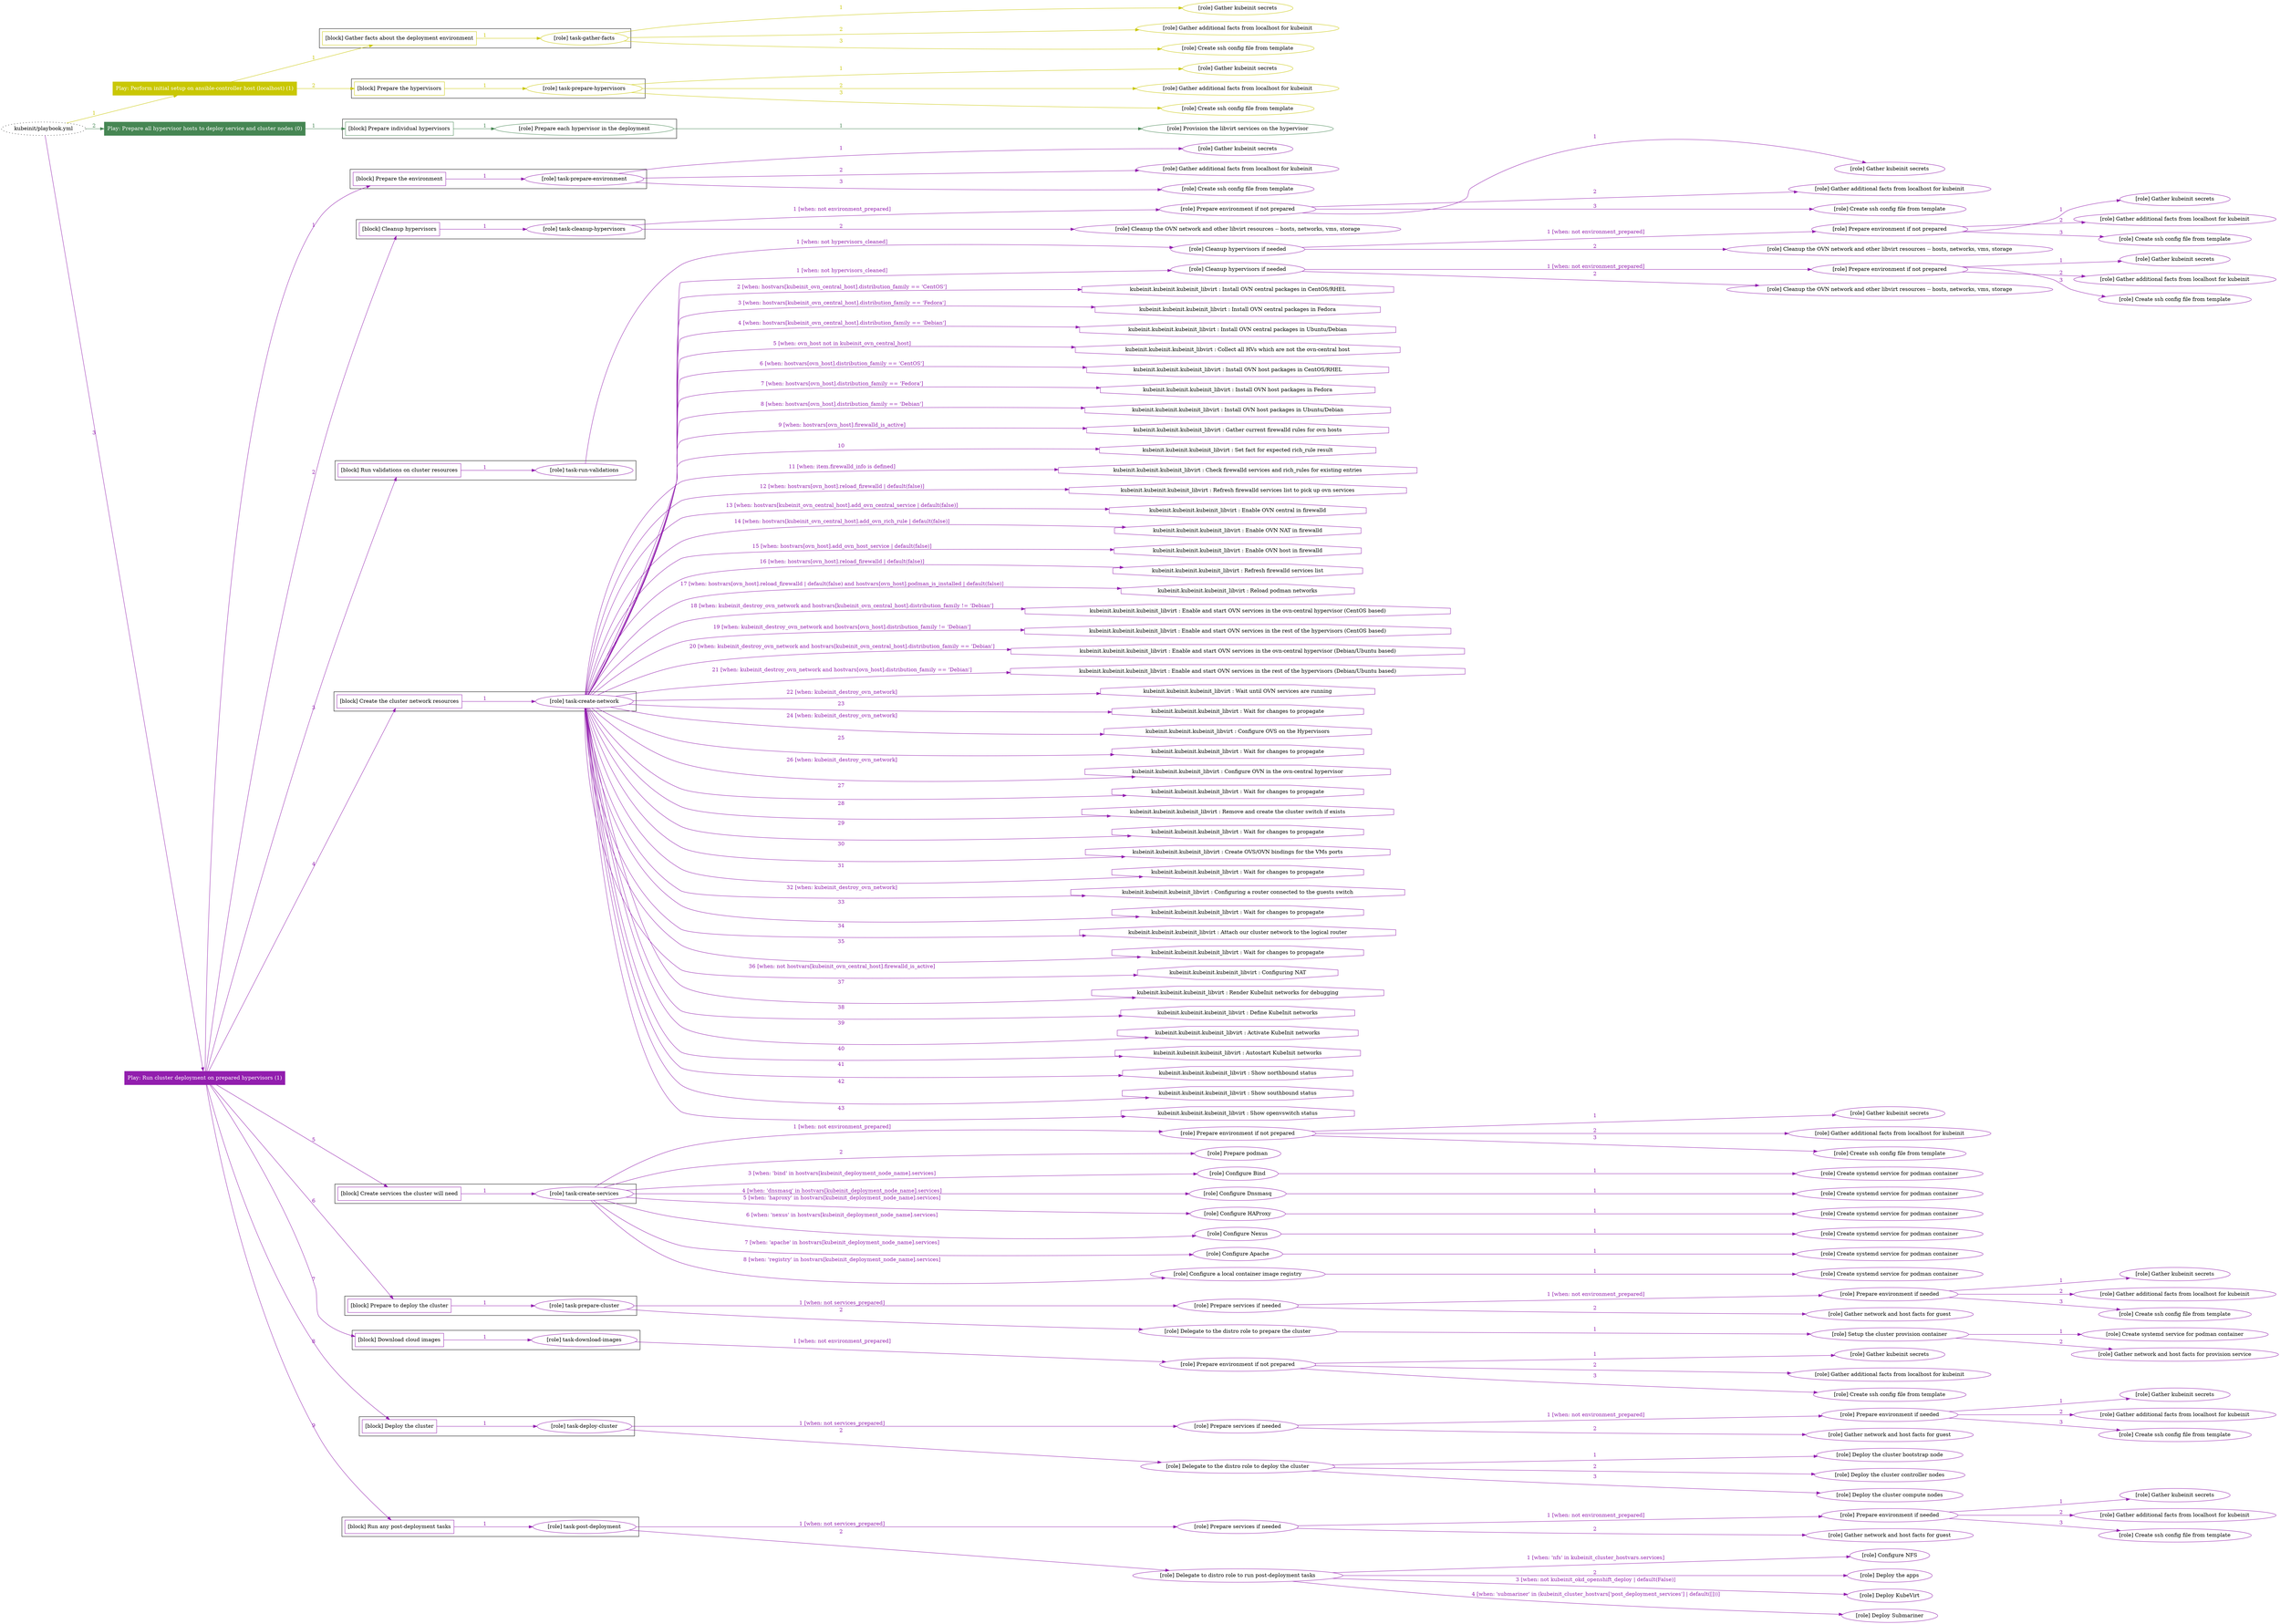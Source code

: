digraph {
	graph [concentrate=true ordering=in rankdir=LR ratio=fill]
	edge [esep=5 sep=10]
	"kubeinit/playbook.yml" [id=root_node style=dotted]
	play_fb18c83d [label="Play: Perform initial setup on ansible-controller host (localhost) (1)" color="#c9c703" fontcolor="#ffffff" id=play_fb18c83d shape=box style=filled tooltip=localhost]
	"kubeinit/playbook.yml" -> play_fb18c83d [label="1 " color="#c9c703" fontcolor="#c9c703" id=edge_f2c0e7c9 labeltooltip="1 " tooltip="1 "]
	subgraph "Gather kubeinit secrets" {
		role_4f075a31 [label="[role] Gather kubeinit secrets" color="#c9c703" id=role_4f075a31 tooltip="Gather kubeinit secrets"]
	}
	subgraph "Gather additional facts from localhost for kubeinit" {
		role_024c4659 [label="[role] Gather additional facts from localhost for kubeinit" color="#c9c703" id=role_024c4659 tooltip="Gather additional facts from localhost for kubeinit"]
	}
	subgraph "Create ssh config file from template" {
		role_1c160061 [label="[role] Create ssh config file from template" color="#c9c703" id=role_1c160061 tooltip="Create ssh config file from template"]
	}
	subgraph "task-gather-facts" {
		role_acdec888 [label="[role] task-gather-facts" color="#c9c703" id=role_acdec888 tooltip="task-gather-facts"]
		role_acdec888 -> role_4f075a31 [label="1 " color="#c9c703" fontcolor="#c9c703" id=edge_ea121bfa labeltooltip="1 " tooltip="1 "]
		role_acdec888 -> role_024c4659 [label="2 " color="#c9c703" fontcolor="#c9c703" id=edge_5da261a0 labeltooltip="2 " tooltip="2 "]
		role_acdec888 -> role_1c160061 [label="3 " color="#c9c703" fontcolor="#c9c703" id=edge_b35175e0 labeltooltip="3 " tooltip="3 "]
	}
	subgraph "Gather kubeinit secrets" {
		role_e1ede9ea [label="[role] Gather kubeinit secrets" color="#c9c703" id=role_e1ede9ea tooltip="Gather kubeinit secrets"]
	}
	subgraph "Gather additional facts from localhost for kubeinit" {
		role_00d5bf47 [label="[role] Gather additional facts from localhost for kubeinit" color="#c9c703" id=role_00d5bf47 tooltip="Gather additional facts from localhost for kubeinit"]
	}
	subgraph "Create ssh config file from template" {
		role_2ebd1eed [label="[role] Create ssh config file from template" color="#c9c703" id=role_2ebd1eed tooltip="Create ssh config file from template"]
	}
	subgraph "task-prepare-hypervisors" {
		role_a86d8906 [label="[role] task-prepare-hypervisors" color="#c9c703" id=role_a86d8906 tooltip="task-prepare-hypervisors"]
		role_a86d8906 -> role_e1ede9ea [label="1 " color="#c9c703" fontcolor="#c9c703" id=edge_21052a2d labeltooltip="1 " tooltip="1 "]
		role_a86d8906 -> role_00d5bf47 [label="2 " color="#c9c703" fontcolor="#c9c703" id=edge_501195ae labeltooltip="2 " tooltip="2 "]
		role_a86d8906 -> role_2ebd1eed [label="3 " color="#c9c703" fontcolor="#c9c703" id=edge_6a6d2d96 labeltooltip="3 " tooltip="3 "]
	}
	subgraph "Play: Perform initial setup on ansible-controller host (localhost) (1)" {
		play_fb18c83d -> block_2159e87c [label=1 color="#c9c703" fontcolor="#c9c703" id=edge_121bd926 labeltooltip=1 tooltip=1]
		subgraph cluster_block_2159e87c {
			block_2159e87c [label="[block] Gather facts about the deployment environment" color="#c9c703" id=block_2159e87c labeltooltip="Gather facts about the deployment environment" shape=box tooltip="Gather facts about the deployment environment"]
			block_2159e87c -> role_acdec888 [label="1 " color="#c9c703" fontcolor="#c9c703" id=edge_60d511e9 labeltooltip="1 " tooltip="1 "]
		}
		play_fb18c83d -> block_2752878a [label=2 color="#c9c703" fontcolor="#c9c703" id=edge_3fd79671 labeltooltip=2 tooltip=2]
		subgraph cluster_block_2752878a {
			block_2752878a [label="[block] Prepare the hypervisors" color="#c9c703" id=block_2752878a labeltooltip="Prepare the hypervisors" shape=box tooltip="Prepare the hypervisors"]
			block_2752878a -> role_a86d8906 [label="1 " color="#c9c703" fontcolor="#c9c703" id=edge_5f0b89d0 labeltooltip="1 " tooltip="1 "]
		}
	}
	play_a4fa3bad [label="Play: Prepare all hypervisor hosts to deploy service and cluster nodes (0)" color="#468653" fontcolor="#ffffff" id=play_a4fa3bad shape=box style=filled tooltip="Play: Prepare all hypervisor hosts to deploy service and cluster nodes (0)"]
	"kubeinit/playbook.yml" -> play_a4fa3bad [label="2 " color="#468653" fontcolor="#468653" id=edge_75cec9e0 labeltooltip="2 " tooltip="2 "]
	subgraph "Provision the libvirt services on the hypervisor" {
		role_c38cfd1e [label="[role] Provision the libvirt services on the hypervisor" color="#468653" id=role_c38cfd1e tooltip="Provision the libvirt services on the hypervisor"]
	}
	subgraph "Prepare each hypervisor in the deployment" {
		role_0d9577fd [label="[role] Prepare each hypervisor in the deployment" color="#468653" id=role_0d9577fd tooltip="Prepare each hypervisor in the deployment"]
		role_0d9577fd -> role_c38cfd1e [label="1 " color="#468653" fontcolor="#468653" id=edge_4cba1e66 labeltooltip="1 " tooltip="1 "]
	}
	subgraph "Play: Prepare all hypervisor hosts to deploy service and cluster nodes (0)" {
		play_a4fa3bad -> block_2169d99e [label=1 color="#468653" fontcolor="#468653" id=edge_0cbfaffd labeltooltip=1 tooltip=1]
		subgraph cluster_block_2169d99e {
			block_2169d99e [label="[block] Prepare individual hypervisors" color="#468653" id=block_2169d99e labeltooltip="Prepare individual hypervisors" shape=box tooltip="Prepare individual hypervisors"]
			block_2169d99e -> role_0d9577fd [label="1 " color="#468653" fontcolor="#468653" id=edge_be93165a labeltooltip="1 " tooltip="1 "]
		}
	}
	play_7254e71c [label="Play: Run cluster deployment on prepared hypervisors (1)" color="#921eae" fontcolor="#ffffff" id=play_7254e71c shape=box style=filled tooltip=localhost]
	"kubeinit/playbook.yml" -> play_7254e71c [label="3 " color="#921eae" fontcolor="#921eae" id=edge_0df07115 labeltooltip="3 " tooltip="3 "]
	subgraph "Gather kubeinit secrets" {
		role_b153653d [label="[role] Gather kubeinit secrets" color="#921eae" id=role_b153653d tooltip="Gather kubeinit secrets"]
	}
	subgraph "Gather additional facts from localhost for kubeinit" {
		role_ea3722e5 [label="[role] Gather additional facts from localhost for kubeinit" color="#921eae" id=role_ea3722e5 tooltip="Gather additional facts from localhost for kubeinit"]
	}
	subgraph "Create ssh config file from template" {
		role_c0cc9517 [label="[role] Create ssh config file from template" color="#921eae" id=role_c0cc9517 tooltip="Create ssh config file from template"]
	}
	subgraph "task-prepare-environment" {
		role_7e4d8c5a [label="[role] task-prepare-environment" color="#921eae" id=role_7e4d8c5a tooltip="task-prepare-environment"]
		role_7e4d8c5a -> role_b153653d [label="1 " color="#921eae" fontcolor="#921eae" id=edge_10f45d28 labeltooltip="1 " tooltip="1 "]
		role_7e4d8c5a -> role_ea3722e5 [label="2 " color="#921eae" fontcolor="#921eae" id=edge_75eb187e labeltooltip="2 " tooltip="2 "]
		role_7e4d8c5a -> role_c0cc9517 [label="3 " color="#921eae" fontcolor="#921eae" id=edge_973e3869 labeltooltip="3 " tooltip="3 "]
	}
	subgraph "Gather kubeinit secrets" {
		role_7b53fd78 [label="[role] Gather kubeinit secrets" color="#921eae" id=role_7b53fd78 tooltip="Gather kubeinit secrets"]
	}
	subgraph "Gather additional facts from localhost for kubeinit" {
		role_9211bfff [label="[role] Gather additional facts from localhost for kubeinit" color="#921eae" id=role_9211bfff tooltip="Gather additional facts from localhost for kubeinit"]
	}
	subgraph "Create ssh config file from template" {
		role_9f34fc06 [label="[role] Create ssh config file from template" color="#921eae" id=role_9f34fc06 tooltip="Create ssh config file from template"]
	}
	subgraph "Prepare environment if not prepared" {
		role_de0d51a6 [label="[role] Prepare environment if not prepared" color="#921eae" id=role_de0d51a6 tooltip="Prepare environment if not prepared"]
		role_de0d51a6 -> role_7b53fd78 [label="1 " color="#921eae" fontcolor="#921eae" id=edge_c6a01e6c labeltooltip="1 " tooltip="1 "]
		role_de0d51a6 -> role_9211bfff [label="2 " color="#921eae" fontcolor="#921eae" id=edge_6f85ddb7 labeltooltip="2 " tooltip="2 "]
		role_de0d51a6 -> role_9f34fc06 [label="3 " color="#921eae" fontcolor="#921eae" id=edge_ae83ed9b labeltooltip="3 " tooltip="3 "]
	}
	subgraph "Cleanup the OVN network and other libvirt resources -- hosts, networks, vms, storage" {
		role_64d083e9 [label="[role] Cleanup the OVN network and other libvirt resources -- hosts, networks, vms, storage" color="#921eae" id=role_64d083e9 tooltip="Cleanup the OVN network and other libvirt resources -- hosts, networks, vms, storage"]
	}
	subgraph "task-cleanup-hypervisors" {
		role_29f5c5c8 [label="[role] task-cleanup-hypervisors" color="#921eae" id=role_29f5c5c8 tooltip="task-cleanup-hypervisors"]
		role_29f5c5c8 -> role_de0d51a6 [label="1 [when: not environment_prepared]" color="#921eae" fontcolor="#921eae" id=edge_922789f3 labeltooltip="1 [when: not environment_prepared]" tooltip="1 [when: not environment_prepared]"]
		role_29f5c5c8 -> role_64d083e9 [label="2 " color="#921eae" fontcolor="#921eae" id=edge_c6bf08b1 labeltooltip="2 " tooltip="2 "]
	}
	subgraph "Gather kubeinit secrets" {
		role_c5ceb3a3 [label="[role] Gather kubeinit secrets" color="#921eae" id=role_c5ceb3a3 tooltip="Gather kubeinit secrets"]
	}
	subgraph "Gather additional facts from localhost for kubeinit" {
		role_81a87fc2 [label="[role] Gather additional facts from localhost for kubeinit" color="#921eae" id=role_81a87fc2 tooltip="Gather additional facts from localhost for kubeinit"]
	}
	subgraph "Create ssh config file from template" {
		role_cd6807a3 [label="[role] Create ssh config file from template" color="#921eae" id=role_cd6807a3 tooltip="Create ssh config file from template"]
	}
	subgraph "Prepare environment if not prepared" {
		role_c386796b [label="[role] Prepare environment if not prepared" color="#921eae" id=role_c386796b tooltip="Prepare environment if not prepared"]
		role_c386796b -> role_c5ceb3a3 [label="1 " color="#921eae" fontcolor="#921eae" id=edge_2db133f2 labeltooltip="1 " tooltip="1 "]
		role_c386796b -> role_81a87fc2 [label="2 " color="#921eae" fontcolor="#921eae" id=edge_15a8322f labeltooltip="2 " tooltip="2 "]
		role_c386796b -> role_cd6807a3 [label="3 " color="#921eae" fontcolor="#921eae" id=edge_8a05a29f labeltooltip="3 " tooltip="3 "]
	}
	subgraph "Cleanup the OVN network and other libvirt resources -- hosts, networks, vms, storage" {
		role_352ed443 [label="[role] Cleanup the OVN network and other libvirt resources -- hosts, networks, vms, storage" color="#921eae" id=role_352ed443 tooltip="Cleanup the OVN network and other libvirt resources -- hosts, networks, vms, storage"]
	}
	subgraph "Cleanup hypervisors if needed" {
		role_6a076d16 [label="[role] Cleanup hypervisors if needed" color="#921eae" id=role_6a076d16 tooltip="Cleanup hypervisors if needed"]
		role_6a076d16 -> role_c386796b [label="1 [when: not environment_prepared]" color="#921eae" fontcolor="#921eae" id=edge_3e11ffbd labeltooltip="1 [when: not environment_prepared]" tooltip="1 [when: not environment_prepared]"]
		role_6a076d16 -> role_352ed443 [label="2 " color="#921eae" fontcolor="#921eae" id=edge_6f28c50b labeltooltip="2 " tooltip="2 "]
	}
	subgraph "task-run-validations" {
		role_3a91fc66 [label="[role] task-run-validations" color="#921eae" id=role_3a91fc66 tooltip="task-run-validations"]
		role_3a91fc66 -> role_6a076d16 [label="1 [when: not hypervisors_cleaned]" color="#921eae" fontcolor="#921eae" id=edge_37169d26 labeltooltip="1 [when: not hypervisors_cleaned]" tooltip="1 [when: not hypervisors_cleaned]"]
	}
	subgraph "Gather kubeinit secrets" {
		role_bea8d7b2 [label="[role] Gather kubeinit secrets" color="#921eae" id=role_bea8d7b2 tooltip="Gather kubeinit secrets"]
	}
	subgraph "Gather additional facts from localhost for kubeinit" {
		role_9e65b92d [label="[role] Gather additional facts from localhost for kubeinit" color="#921eae" id=role_9e65b92d tooltip="Gather additional facts from localhost for kubeinit"]
	}
	subgraph "Create ssh config file from template" {
		role_123a2737 [label="[role] Create ssh config file from template" color="#921eae" id=role_123a2737 tooltip="Create ssh config file from template"]
	}
	subgraph "Prepare environment if not prepared" {
		role_eadb9928 [label="[role] Prepare environment if not prepared" color="#921eae" id=role_eadb9928 tooltip="Prepare environment if not prepared"]
		role_eadb9928 -> role_bea8d7b2 [label="1 " color="#921eae" fontcolor="#921eae" id=edge_8748e8aa labeltooltip="1 " tooltip="1 "]
		role_eadb9928 -> role_9e65b92d [label="2 " color="#921eae" fontcolor="#921eae" id=edge_8f16eb08 labeltooltip="2 " tooltip="2 "]
		role_eadb9928 -> role_123a2737 [label="3 " color="#921eae" fontcolor="#921eae" id=edge_98bcbcb6 labeltooltip="3 " tooltip="3 "]
	}
	subgraph "Cleanup the OVN network and other libvirt resources -- hosts, networks, vms, storage" {
		role_645d858d [label="[role] Cleanup the OVN network and other libvirt resources -- hosts, networks, vms, storage" color="#921eae" id=role_645d858d tooltip="Cleanup the OVN network and other libvirt resources -- hosts, networks, vms, storage"]
	}
	subgraph "Cleanup hypervisors if needed" {
		role_3ef0a831 [label="[role] Cleanup hypervisors if needed" color="#921eae" id=role_3ef0a831 tooltip="Cleanup hypervisors if needed"]
		role_3ef0a831 -> role_eadb9928 [label="1 [when: not environment_prepared]" color="#921eae" fontcolor="#921eae" id=edge_0f2583a9 labeltooltip="1 [when: not environment_prepared]" tooltip="1 [when: not environment_prepared]"]
		role_3ef0a831 -> role_645d858d [label="2 " color="#921eae" fontcolor="#921eae" id=edge_a8eada1e labeltooltip="2 " tooltip="2 "]
	}
	subgraph "task-create-network" {
		role_c92e20aa [label="[role] task-create-network" color="#921eae" id=role_c92e20aa tooltip="task-create-network"]
		role_c92e20aa -> role_3ef0a831 [label="1 [when: not hypervisors_cleaned]" color="#921eae" fontcolor="#921eae" id=edge_bdad1ce2 labeltooltip="1 [when: not hypervisors_cleaned]" tooltip="1 [when: not hypervisors_cleaned]"]
		task_092551b2 [label="kubeinit.kubeinit.kubeinit_libvirt : Install OVN central packages in CentOS/RHEL" color="#921eae" id=task_092551b2 shape=octagon tooltip="kubeinit.kubeinit.kubeinit_libvirt : Install OVN central packages in CentOS/RHEL"]
		role_c92e20aa -> task_092551b2 [label="2 [when: hostvars[kubeinit_ovn_central_host].distribution_family == 'CentOS']" color="#921eae" fontcolor="#921eae" id=edge_5717a5f2 labeltooltip="2 [when: hostvars[kubeinit_ovn_central_host].distribution_family == 'CentOS']" tooltip="2 [when: hostvars[kubeinit_ovn_central_host].distribution_family == 'CentOS']"]
		task_80df8ef3 [label="kubeinit.kubeinit.kubeinit_libvirt : Install OVN central packages in Fedora" color="#921eae" id=task_80df8ef3 shape=octagon tooltip="kubeinit.kubeinit.kubeinit_libvirt : Install OVN central packages in Fedora"]
		role_c92e20aa -> task_80df8ef3 [label="3 [when: hostvars[kubeinit_ovn_central_host].distribution_family == 'Fedora']" color="#921eae" fontcolor="#921eae" id=edge_ac08844b labeltooltip="3 [when: hostvars[kubeinit_ovn_central_host].distribution_family == 'Fedora']" tooltip="3 [when: hostvars[kubeinit_ovn_central_host].distribution_family == 'Fedora']"]
		task_ad030d09 [label="kubeinit.kubeinit.kubeinit_libvirt : Install OVN central packages in Ubuntu/Debian" color="#921eae" id=task_ad030d09 shape=octagon tooltip="kubeinit.kubeinit.kubeinit_libvirt : Install OVN central packages in Ubuntu/Debian"]
		role_c92e20aa -> task_ad030d09 [label="4 [when: hostvars[kubeinit_ovn_central_host].distribution_family == 'Debian']" color="#921eae" fontcolor="#921eae" id=edge_3d727ded labeltooltip="4 [when: hostvars[kubeinit_ovn_central_host].distribution_family == 'Debian']" tooltip="4 [when: hostvars[kubeinit_ovn_central_host].distribution_family == 'Debian']"]
		task_7c51b79c [label="kubeinit.kubeinit.kubeinit_libvirt : Collect all HVs which are not the ovn-central host" color="#921eae" id=task_7c51b79c shape=octagon tooltip="kubeinit.kubeinit.kubeinit_libvirt : Collect all HVs which are not the ovn-central host"]
		role_c92e20aa -> task_7c51b79c [label="5 [when: ovn_host not in kubeinit_ovn_central_host]" color="#921eae" fontcolor="#921eae" id=edge_11dfdf4c labeltooltip="5 [when: ovn_host not in kubeinit_ovn_central_host]" tooltip="5 [when: ovn_host not in kubeinit_ovn_central_host]"]
		task_b6b9f575 [label="kubeinit.kubeinit.kubeinit_libvirt : Install OVN host packages in CentOS/RHEL" color="#921eae" id=task_b6b9f575 shape=octagon tooltip="kubeinit.kubeinit.kubeinit_libvirt : Install OVN host packages in CentOS/RHEL"]
		role_c92e20aa -> task_b6b9f575 [label="6 [when: hostvars[ovn_host].distribution_family == 'CentOS']" color="#921eae" fontcolor="#921eae" id=edge_40eb1361 labeltooltip="6 [when: hostvars[ovn_host].distribution_family == 'CentOS']" tooltip="6 [when: hostvars[ovn_host].distribution_family == 'CentOS']"]
		task_caf54c04 [label="kubeinit.kubeinit.kubeinit_libvirt : Install OVN host packages in Fedora" color="#921eae" id=task_caf54c04 shape=octagon tooltip="kubeinit.kubeinit.kubeinit_libvirt : Install OVN host packages in Fedora"]
		role_c92e20aa -> task_caf54c04 [label="7 [when: hostvars[ovn_host].distribution_family == 'Fedora']" color="#921eae" fontcolor="#921eae" id=edge_fe35e0e1 labeltooltip="7 [when: hostvars[ovn_host].distribution_family == 'Fedora']" tooltip="7 [when: hostvars[ovn_host].distribution_family == 'Fedora']"]
		task_cffb5a69 [label="kubeinit.kubeinit.kubeinit_libvirt : Install OVN host packages in Ubuntu/Debian" color="#921eae" id=task_cffb5a69 shape=octagon tooltip="kubeinit.kubeinit.kubeinit_libvirt : Install OVN host packages in Ubuntu/Debian"]
		role_c92e20aa -> task_cffb5a69 [label="8 [when: hostvars[ovn_host].distribution_family == 'Debian']" color="#921eae" fontcolor="#921eae" id=edge_ac39393a labeltooltip="8 [when: hostvars[ovn_host].distribution_family == 'Debian']" tooltip="8 [when: hostvars[ovn_host].distribution_family == 'Debian']"]
		task_eca65c70 [label="kubeinit.kubeinit.kubeinit_libvirt : Gather current firewalld rules for ovn hosts" color="#921eae" id=task_eca65c70 shape=octagon tooltip="kubeinit.kubeinit.kubeinit_libvirt : Gather current firewalld rules for ovn hosts"]
		role_c92e20aa -> task_eca65c70 [label="9 [when: hostvars[ovn_host].firewalld_is_active]" color="#921eae" fontcolor="#921eae" id=edge_c7ce521f labeltooltip="9 [when: hostvars[ovn_host].firewalld_is_active]" tooltip="9 [when: hostvars[ovn_host].firewalld_is_active]"]
		task_8dab1fc8 [label="kubeinit.kubeinit.kubeinit_libvirt : Set fact for expected rich_rule result" color="#921eae" id=task_8dab1fc8 shape=octagon tooltip="kubeinit.kubeinit.kubeinit_libvirt : Set fact for expected rich_rule result"]
		role_c92e20aa -> task_8dab1fc8 [label="10 " color="#921eae" fontcolor="#921eae" id=edge_c09f3d8b labeltooltip="10 " tooltip="10 "]
		task_33882f2d [label="kubeinit.kubeinit.kubeinit_libvirt : Check firewalld services and rich_rules for existing entries" color="#921eae" id=task_33882f2d shape=octagon tooltip="kubeinit.kubeinit.kubeinit_libvirt : Check firewalld services and rich_rules for existing entries"]
		role_c92e20aa -> task_33882f2d [label="11 [when: item.firewalld_info is defined]" color="#921eae" fontcolor="#921eae" id=edge_7c13862e labeltooltip="11 [when: item.firewalld_info is defined]" tooltip="11 [when: item.firewalld_info is defined]"]
		task_835dc2af [label="kubeinit.kubeinit.kubeinit_libvirt : Refresh firewalld services list to pick up ovn services" color="#921eae" id=task_835dc2af shape=octagon tooltip="kubeinit.kubeinit.kubeinit_libvirt : Refresh firewalld services list to pick up ovn services"]
		role_c92e20aa -> task_835dc2af [label="12 [when: hostvars[ovn_host].reload_firewalld | default(false)]" color="#921eae" fontcolor="#921eae" id=edge_dff59e4b labeltooltip="12 [when: hostvars[ovn_host].reload_firewalld | default(false)]" tooltip="12 [when: hostvars[ovn_host].reload_firewalld | default(false)]"]
		task_28c139d4 [label="kubeinit.kubeinit.kubeinit_libvirt : Enable OVN central in firewalld" color="#921eae" id=task_28c139d4 shape=octagon tooltip="kubeinit.kubeinit.kubeinit_libvirt : Enable OVN central in firewalld"]
		role_c92e20aa -> task_28c139d4 [label="13 [when: hostvars[kubeinit_ovn_central_host].add_ovn_central_service | default(false)]" color="#921eae" fontcolor="#921eae" id=edge_7fff6429 labeltooltip="13 [when: hostvars[kubeinit_ovn_central_host].add_ovn_central_service | default(false)]" tooltip="13 [when: hostvars[kubeinit_ovn_central_host].add_ovn_central_service | default(false)]"]
		task_2516e7af [label="kubeinit.kubeinit.kubeinit_libvirt : Enable OVN NAT in firewalld" color="#921eae" id=task_2516e7af shape=octagon tooltip="kubeinit.kubeinit.kubeinit_libvirt : Enable OVN NAT in firewalld"]
		role_c92e20aa -> task_2516e7af [label="14 [when: hostvars[kubeinit_ovn_central_host].add_ovn_rich_rule | default(false)]" color="#921eae" fontcolor="#921eae" id=edge_6317a03c labeltooltip="14 [when: hostvars[kubeinit_ovn_central_host].add_ovn_rich_rule | default(false)]" tooltip="14 [when: hostvars[kubeinit_ovn_central_host].add_ovn_rich_rule | default(false)]"]
		task_d05bf34e [label="kubeinit.kubeinit.kubeinit_libvirt : Enable OVN host in firewalld" color="#921eae" id=task_d05bf34e shape=octagon tooltip="kubeinit.kubeinit.kubeinit_libvirt : Enable OVN host in firewalld"]
		role_c92e20aa -> task_d05bf34e [label="15 [when: hostvars[ovn_host].add_ovn_host_service | default(false)]" color="#921eae" fontcolor="#921eae" id=edge_9a05ce7d labeltooltip="15 [when: hostvars[ovn_host].add_ovn_host_service | default(false)]" tooltip="15 [when: hostvars[ovn_host].add_ovn_host_service | default(false)]"]
		task_dec17a8d [label="kubeinit.kubeinit.kubeinit_libvirt : Refresh firewalld services list" color="#921eae" id=task_dec17a8d shape=octagon tooltip="kubeinit.kubeinit.kubeinit_libvirt : Refresh firewalld services list"]
		role_c92e20aa -> task_dec17a8d [label="16 [when: hostvars[ovn_host].reload_firewalld | default(false)]" color="#921eae" fontcolor="#921eae" id=edge_9c8ca9bc labeltooltip="16 [when: hostvars[ovn_host].reload_firewalld | default(false)]" tooltip="16 [when: hostvars[ovn_host].reload_firewalld | default(false)]"]
		task_a7bd9bae [label="kubeinit.kubeinit.kubeinit_libvirt : Reload podman networks" color="#921eae" id=task_a7bd9bae shape=octagon tooltip="kubeinit.kubeinit.kubeinit_libvirt : Reload podman networks"]
		role_c92e20aa -> task_a7bd9bae [label="17 [when: hostvars[ovn_host].reload_firewalld | default(false) and hostvars[ovn_host].podman_is_installed | default(false)]" color="#921eae" fontcolor="#921eae" id=edge_f68f6c70 labeltooltip="17 [when: hostvars[ovn_host].reload_firewalld | default(false) and hostvars[ovn_host].podman_is_installed | default(false)]" tooltip="17 [when: hostvars[ovn_host].reload_firewalld | default(false) and hostvars[ovn_host].podman_is_installed | default(false)]"]
		task_e1f96427 [label="kubeinit.kubeinit.kubeinit_libvirt : Enable and start OVN services in the ovn-central hypervisor (CentOS based)" color="#921eae" id=task_e1f96427 shape=octagon tooltip="kubeinit.kubeinit.kubeinit_libvirt : Enable and start OVN services in the ovn-central hypervisor (CentOS based)"]
		role_c92e20aa -> task_e1f96427 [label="18 [when: kubeinit_destroy_ovn_network and hostvars[kubeinit_ovn_central_host].distribution_family != 'Debian']" color="#921eae" fontcolor="#921eae" id=edge_695a37b4 labeltooltip="18 [when: kubeinit_destroy_ovn_network and hostvars[kubeinit_ovn_central_host].distribution_family != 'Debian']" tooltip="18 [when: kubeinit_destroy_ovn_network and hostvars[kubeinit_ovn_central_host].distribution_family != 'Debian']"]
		task_70b17540 [label="kubeinit.kubeinit.kubeinit_libvirt : Enable and start OVN services in the rest of the hypervisors (CentOS based)" color="#921eae" id=task_70b17540 shape=octagon tooltip="kubeinit.kubeinit.kubeinit_libvirt : Enable and start OVN services in the rest of the hypervisors (CentOS based)"]
		role_c92e20aa -> task_70b17540 [label="19 [when: kubeinit_destroy_ovn_network and hostvars[ovn_host].distribution_family != 'Debian']" color="#921eae" fontcolor="#921eae" id=edge_ceaf3f1e labeltooltip="19 [when: kubeinit_destroy_ovn_network and hostvars[ovn_host].distribution_family != 'Debian']" tooltip="19 [when: kubeinit_destroy_ovn_network and hostvars[ovn_host].distribution_family != 'Debian']"]
		task_12a4dee7 [label="kubeinit.kubeinit.kubeinit_libvirt : Enable and start OVN services in the ovn-central hypervisor (Debian/Ubuntu based)" color="#921eae" id=task_12a4dee7 shape=octagon tooltip="kubeinit.kubeinit.kubeinit_libvirt : Enable and start OVN services in the ovn-central hypervisor (Debian/Ubuntu based)"]
		role_c92e20aa -> task_12a4dee7 [label="20 [when: kubeinit_destroy_ovn_network and hostvars[kubeinit_ovn_central_host].distribution_family == 'Debian']" color="#921eae" fontcolor="#921eae" id=edge_fd830e34 labeltooltip="20 [when: kubeinit_destroy_ovn_network and hostvars[kubeinit_ovn_central_host].distribution_family == 'Debian']" tooltip="20 [when: kubeinit_destroy_ovn_network and hostvars[kubeinit_ovn_central_host].distribution_family == 'Debian']"]
		task_0875b4c7 [label="kubeinit.kubeinit.kubeinit_libvirt : Enable and start OVN services in the rest of the hypervisors (Debian/Ubuntu based)" color="#921eae" id=task_0875b4c7 shape=octagon tooltip="kubeinit.kubeinit.kubeinit_libvirt : Enable and start OVN services in the rest of the hypervisors (Debian/Ubuntu based)"]
		role_c92e20aa -> task_0875b4c7 [label="21 [when: kubeinit_destroy_ovn_network and hostvars[ovn_host].distribution_family == 'Debian']" color="#921eae" fontcolor="#921eae" id=edge_5d017f9c labeltooltip="21 [when: kubeinit_destroy_ovn_network and hostvars[ovn_host].distribution_family == 'Debian']" tooltip="21 [when: kubeinit_destroy_ovn_network and hostvars[ovn_host].distribution_family == 'Debian']"]
		task_6f161f3d [label="kubeinit.kubeinit.kubeinit_libvirt : Wait until OVN services are running" color="#921eae" id=task_6f161f3d shape=octagon tooltip="kubeinit.kubeinit.kubeinit_libvirt : Wait until OVN services are running"]
		role_c92e20aa -> task_6f161f3d [label="22 [when: kubeinit_destroy_ovn_network]" color="#921eae" fontcolor="#921eae" id=edge_63039689 labeltooltip="22 [when: kubeinit_destroy_ovn_network]" tooltip="22 [when: kubeinit_destroy_ovn_network]"]
		task_8ad892fa [label="kubeinit.kubeinit.kubeinit_libvirt : Wait for changes to propagate" color="#921eae" id=task_8ad892fa shape=octagon tooltip="kubeinit.kubeinit.kubeinit_libvirt : Wait for changes to propagate"]
		role_c92e20aa -> task_8ad892fa [label="23 " color="#921eae" fontcolor="#921eae" id=edge_ed777755 labeltooltip="23 " tooltip="23 "]
		task_38008375 [label="kubeinit.kubeinit.kubeinit_libvirt : Configure OVS on the Hypervisors" color="#921eae" id=task_38008375 shape=octagon tooltip="kubeinit.kubeinit.kubeinit_libvirt : Configure OVS on the Hypervisors"]
		role_c92e20aa -> task_38008375 [label="24 [when: kubeinit_destroy_ovn_network]" color="#921eae" fontcolor="#921eae" id=edge_5ae8802c labeltooltip="24 [when: kubeinit_destroy_ovn_network]" tooltip="24 [when: kubeinit_destroy_ovn_network]"]
		task_9a70c571 [label="kubeinit.kubeinit.kubeinit_libvirt : Wait for changes to propagate" color="#921eae" id=task_9a70c571 shape=octagon tooltip="kubeinit.kubeinit.kubeinit_libvirt : Wait for changes to propagate"]
		role_c92e20aa -> task_9a70c571 [label="25 " color="#921eae" fontcolor="#921eae" id=edge_b056271a labeltooltip="25 " tooltip="25 "]
		task_565d4f3d [label="kubeinit.kubeinit.kubeinit_libvirt : Configure OVN in the ovn-central hypervisor" color="#921eae" id=task_565d4f3d shape=octagon tooltip="kubeinit.kubeinit.kubeinit_libvirt : Configure OVN in the ovn-central hypervisor"]
		role_c92e20aa -> task_565d4f3d [label="26 [when: kubeinit_destroy_ovn_network]" color="#921eae" fontcolor="#921eae" id=edge_c341239d labeltooltip="26 [when: kubeinit_destroy_ovn_network]" tooltip="26 [when: kubeinit_destroy_ovn_network]"]
		task_149cba73 [label="kubeinit.kubeinit.kubeinit_libvirt : Wait for changes to propagate" color="#921eae" id=task_149cba73 shape=octagon tooltip="kubeinit.kubeinit.kubeinit_libvirt : Wait for changes to propagate"]
		role_c92e20aa -> task_149cba73 [label="27 " color="#921eae" fontcolor="#921eae" id=edge_da0af2c2 labeltooltip="27 " tooltip="27 "]
		task_c8a43a89 [label="kubeinit.kubeinit.kubeinit_libvirt : Remove and create the cluster switch if exists" color="#921eae" id=task_c8a43a89 shape=octagon tooltip="kubeinit.kubeinit.kubeinit_libvirt : Remove and create the cluster switch if exists"]
		role_c92e20aa -> task_c8a43a89 [label="28 " color="#921eae" fontcolor="#921eae" id=edge_149cf925 labeltooltip="28 " tooltip="28 "]
		task_bdf84444 [label="kubeinit.kubeinit.kubeinit_libvirt : Wait for changes to propagate" color="#921eae" id=task_bdf84444 shape=octagon tooltip="kubeinit.kubeinit.kubeinit_libvirt : Wait for changes to propagate"]
		role_c92e20aa -> task_bdf84444 [label="29 " color="#921eae" fontcolor="#921eae" id=edge_ce98de49 labeltooltip="29 " tooltip="29 "]
		task_4deab261 [label="kubeinit.kubeinit.kubeinit_libvirt : Create OVS/OVN bindings for the VMs ports" color="#921eae" id=task_4deab261 shape=octagon tooltip="kubeinit.kubeinit.kubeinit_libvirt : Create OVS/OVN bindings for the VMs ports"]
		role_c92e20aa -> task_4deab261 [label="30 " color="#921eae" fontcolor="#921eae" id=edge_c2995463 labeltooltip="30 " tooltip="30 "]
		task_abcfa287 [label="kubeinit.kubeinit.kubeinit_libvirt : Wait for changes to propagate" color="#921eae" id=task_abcfa287 shape=octagon tooltip="kubeinit.kubeinit.kubeinit_libvirt : Wait for changes to propagate"]
		role_c92e20aa -> task_abcfa287 [label="31 " color="#921eae" fontcolor="#921eae" id=edge_206ffbac labeltooltip="31 " tooltip="31 "]
		task_49258a9d [label="kubeinit.kubeinit.kubeinit_libvirt : Configuring a router connected to the guests switch" color="#921eae" id=task_49258a9d shape=octagon tooltip="kubeinit.kubeinit.kubeinit_libvirt : Configuring a router connected to the guests switch"]
		role_c92e20aa -> task_49258a9d [label="32 [when: kubeinit_destroy_ovn_network]" color="#921eae" fontcolor="#921eae" id=edge_14717cc3 labeltooltip="32 [when: kubeinit_destroy_ovn_network]" tooltip="32 [when: kubeinit_destroy_ovn_network]"]
		task_57bb2ebc [label="kubeinit.kubeinit.kubeinit_libvirt : Wait for changes to propagate" color="#921eae" id=task_57bb2ebc shape=octagon tooltip="kubeinit.kubeinit.kubeinit_libvirt : Wait for changes to propagate"]
		role_c92e20aa -> task_57bb2ebc [label="33 " color="#921eae" fontcolor="#921eae" id=edge_4d8bd577 labeltooltip="33 " tooltip="33 "]
		task_d99b32d8 [label="kubeinit.kubeinit.kubeinit_libvirt : Attach our cluster network to the logical router" color="#921eae" id=task_d99b32d8 shape=octagon tooltip="kubeinit.kubeinit.kubeinit_libvirt : Attach our cluster network to the logical router"]
		role_c92e20aa -> task_d99b32d8 [label="34 " color="#921eae" fontcolor="#921eae" id=edge_46a663d0 labeltooltip="34 " tooltip="34 "]
		task_f7fd8ceb [label="kubeinit.kubeinit.kubeinit_libvirt : Wait for changes to propagate" color="#921eae" id=task_f7fd8ceb shape=octagon tooltip="kubeinit.kubeinit.kubeinit_libvirt : Wait for changes to propagate"]
		role_c92e20aa -> task_f7fd8ceb [label="35 " color="#921eae" fontcolor="#921eae" id=edge_4ee67b8b labeltooltip="35 " tooltip="35 "]
		task_d74e497c [label="kubeinit.kubeinit.kubeinit_libvirt : Configuring NAT" color="#921eae" id=task_d74e497c shape=octagon tooltip="kubeinit.kubeinit.kubeinit_libvirt : Configuring NAT"]
		role_c92e20aa -> task_d74e497c [label="36 [when: not hostvars[kubeinit_ovn_central_host].firewalld_is_active]" color="#921eae" fontcolor="#921eae" id=edge_e047a13a labeltooltip="36 [when: not hostvars[kubeinit_ovn_central_host].firewalld_is_active]" tooltip="36 [when: not hostvars[kubeinit_ovn_central_host].firewalld_is_active]"]
		task_6cd8ea79 [label="kubeinit.kubeinit.kubeinit_libvirt : Render KubeInit networks for debugging" color="#921eae" id=task_6cd8ea79 shape=octagon tooltip="kubeinit.kubeinit.kubeinit_libvirt : Render KubeInit networks for debugging"]
		role_c92e20aa -> task_6cd8ea79 [label="37 " color="#921eae" fontcolor="#921eae" id=edge_3148ba8a labeltooltip="37 " tooltip="37 "]
		task_8460cca2 [label="kubeinit.kubeinit.kubeinit_libvirt : Define KubeInit networks" color="#921eae" id=task_8460cca2 shape=octagon tooltip="kubeinit.kubeinit.kubeinit_libvirt : Define KubeInit networks"]
		role_c92e20aa -> task_8460cca2 [label="38 " color="#921eae" fontcolor="#921eae" id=edge_a4384e0a labeltooltip="38 " tooltip="38 "]
		task_b9590fe8 [label="kubeinit.kubeinit.kubeinit_libvirt : Activate KubeInit networks" color="#921eae" id=task_b9590fe8 shape=octagon tooltip="kubeinit.kubeinit.kubeinit_libvirt : Activate KubeInit networks"]
		role_c92e20aa -> task_b9590fe8 [label="39 " color="#921eae" fontcolor="#921eae" id=edge_aee6005f labeltooltip="39 " tooltip="39 "]
		task_3830f617 [label="kubeinit.kubeinit.kubeinit_libvirt : Autostart KubeInit networks" color="#921eae" id=task_3830f617 shape=octagon tooltip="kubeinit.kubeinit.kubeinit_libvirt : Autostart KubeInit networks"]
		role_c92e20aa -> task_3830f617 [label="40 " color="#921eae" fontcolor="#921eae" id=edge_7d455294 labeltooltip="40 " tooltip="40 "]
		task_92c67f00 [label="kubeinit.kubeinit.kubeinit_libvirt : Show northbound status" color="#921eae" id=task_92c67f00 shape=octagon tooltip="kubeinit.kubeinit.kubeinit_libvirt : Show northbound status"]
		role_c92e20aa -> task_92c67f00 [label="41 " color="#921eae" fontcolor="#921eae" id=edge_a64980a9 labeltooltip="41 " tooltip="41 "]
		task_0c2ff038 [label="kubeinit.kubeinit.kubeinit_libvirt : Show southbound status" color="#921eae" id=task_0c2ff038 shape=octagon tooltip="kubeinit.kubeinit.kubeinit_libvirt : Show southbound status"]
		role_c92e20aa -> task_0c2ff038 [label="42 " color="#921eae" fontcolor="#921eae" id=edge_ea878f3c labeltooltip="42 " tooltip="42 "]
		task_720e6271 [label="kubeinit.kubeinit.kubeinit_libvirt : Show openvswitch status" color="#921eae" id=task_720e6271 shape=octagon tooltip="kubeinit.kubeinit.kubeinit_libvirt : Show openvswitch status"]
		role_c92e20aa -> task_720e6271 [label="43 " color="#921eae" fontcolor="#921eae" id=edge_841be6d2 labeltooltip="43 " tooltip="43 "]
	}
	subgraph "Gather kubeinit secrets" {
		role_29c237ca [label="[role] Gather kubeinit secrets" color="#921eae" id=role_29c237ca tooltip="Gather kubeinit secrets"]
	}
	subgraph "Gather additional facts from localhost for kubeinit" {
		role_c99a8ead [label="[role] Gather additional facts from localhost for kubeinit" color="#921eae" id=role_c99a8ead tooltip="Gather additional facts from localhost for kubeinit"]
	}
	subgraph "Create ssh config file from template" {
		role_475a339a [label="[role] Create ssh config file from template" color="#921eae" id=role_475a339a tooltip="Create ssh config file from template"]
	}
	subgraph "Prepare environment if not prepared" {
		role_a7de542b [label="[role] Prepare environment if not prepared" color="#921eae" id=role_a7de542b tooltip="Prepare environment if not prepared"]
		role_a7de542b -> role_29c237ca [label="1 " color="#921eae" fontcolor="#921eae" id=edge_6d69b104 labeltooltip="1 " tooltip="1 "]
		role_a7de542b -> role_c99a8ead [label="2 " color="#921eae" fontcolor="#921eae" id=edge_7455010b labeltooltip="2 " tooltip="2 "]
		role_a7de542b -> role_475a339a [label="3 " color="#921eae" fontcolor="#921eae" id=edge_3c2d3a62 labeltooltip="3 " tooltip="3 "]
	}
	subgraph "Prepare podman" {
		role_9801c924 [label="[role] Prepare podman" color="#921eae" id=role_9801c924 tooltip="Prepare podman"]
	}
	subgraph "Create systemd service for podman container" {
		role_1924ef6f [label="[role] Create systemd service for podman container" color="#921eae" id=role_1924ef6f tooltip="Create systemd service for podman container"]
	}
	subgraph "Configure Bind" {
		role_94d18a5d [label="[role] Configure Bind" color="#921eae" id=role_94d18a5d tooltip="Configure Bind"]
		role_94d18a5d -> role_1924ef6f [label="1 " color="#921eae" fontcolor="#921eae" id=edge_6d7c8353 labeltooltip="1 " tooltip="1 "]
	}
	subgraph "Create systemd service for podman container" {
		role_a9cf0464 [label="[role] Create systemd service for podman container" color="#921eae" id=role_a9cf0464 tooltip="Create systemd service for podman container"]
	}
	subgraph "Configure Dnsmasq" {
		role_9a18f298 [label="[role] Configure Dnsmasq" color="#921eae" id=role_9a18f298 tooltip="Configure Dnsmasq"]
		role_9a18f298 -> role_a9cf0464 [label="1 " color="#921eae" fontcolor="#921eae" id=edge_3a5a6dd1 labeltooltip="1 " tooltip="1 "]
	}
	subgraph "Create systemd service for podman container" {
		role_8dcc3e70 [label="[role] Create systemd service for podman container" color="#921eae" id=role_8dcc3e70 tooltip="Create systemd service for podman container"]
	}
	subgraph "Configure HAProxy" {
		role_dc06486a [label="[role] Configure HAProxy" color="#921eae" id=role_dc06486a tooltip="Configure HAProxy"]
		role_dc06486a -> role_8dcc3e70 [label="1 " color="#921eae" fontcolor="#921eae" id=edge_e8a18723 labeltooltip="1 " tooltip="1 "]
	}
	subgraph "Create systemd service for podman container" {
		role_b5d5fd11 [label="[role] Create systemd service for podman container" color="#921eae" id=role_b5d5fd11 tooltip="Create systemd service for podman container"]
	}
	subgraph "Configure Nexus" {
		role_76fdece8 [label="[role] Configure Nexus" color="#921eae" id=role_76fdece8 tooltip="Configure Nexus"]
		role_76fdece8 -> role_b5d5fd11 [label="1 " color="#921eae" fontcolor="#921eae" id=edge_13a02463 labeltooltip="1 " tooltip="1 "]
	}
	subgraph "Create systemd service for podman container" {
		role_6f96000f [label="[role] Create systemd service for podman container" color="#921eae" id=role_6f96000f tooltip="Create systemd service for podman container"]
	}
	subgraph "Configure Apache" {
		role_f2c12e03 [label="[role] Configure Apache" color="#921eae" id=role_f2c12e03 tooltip="Configure Apache"]
		role_f2c12e03 -> role_6f96000f [label="1 " color="#921eae" fontcolor="#921eae" id=edge_9ee7ba8e labeltooltip="1 " tooltip="1 "]
	}
	subgraph "Create systemd service for podman container" {
		role_73bd9307 [label="[role] Create systemd service for podman container" color="#921eae" id=role_73bd9307 tooltip="Create systemd service for podman container"]
	}
	subgraph "Configure a local container image registry" {
		role_6fd66fba [label="[role] Configure a local container image registry" color="#921eae" id=role_6fd66fba tooltip="Configure a local container image registry"]
		role_6fd66fba -> role_73bd9307 [label="1 " color="#921eae" fontcolor="#921eae" id=edge_e6b6812c labeltooltip="1 " tooltip="1 "]
	}
	subgraph "task-create-services" {
		role_1406f719 [label="[role] task-create-services" color="#921eae" id=role_1406f719 tooltip="task-create-services"]
		role_1406f719 -> role_a7de542b [label="1 [when: not environment_prepared]" color="#921eae" fontcolor="#921eae" id=edge_bb672824 labeltooltip="1 [when: not environment_prepared]" tooltip="1 [when: not environment_prepared]"]
		role_1406f719 -> role_9801c924 [label="2 " color="#921eae" fontcolor="#921eae" id=edge_e3489f0d labeltooltip="2 " tooltip="2 "]
		role_1406f719 -> role_94d18a5d [label="3 [when: 'bind' in hostvars[kubeinit_deployment_node_name].services]" color="#921eae" fontcolor="#921eae" id=edge_bdc88e26 labeltooltip="3 [when: 'bind' in hostvars[kubeinit_deployment_node_name].services]" tooltip="3 [when: 'bind' in hostvars[kubeinit_deployment_node_name].services]"]
		role_1406f719 -> role_9a18f298 [label="4 [when: 'dnsmasq' in hostvars[kubeinit_deployment_node_name].services]" color="#921eae" fontcolor="#921eae" id=edge_362398cd labeltooltip="4 [when: 'dnsmasq' in hostvars[kubeinit_deployment_node_name].services]" tooltip="4 [when: 'dnsmasq' in hostvars[kubeinit_deployment_node_name].services]"]
		role_1406f719 -> role_dc06486a [label="5 [when: 'haproxy' in hostvars[kubeinit_deployment_node_name].services]" color="#921eae" fontcolor="#921eae" id=edge_82e3d06f labeltooltip="5 [when: 'haproxy' in hostvars[kubeinit_deployment_node_name].services]" tooltip="5 [when: 'haproxy' in hostvars[kubeinit_deployment_node_name].services]"]
		role_1406f719 -> role_76fdece8 [label="6 [when: 'nexus' in hostvars[kubeinit_deployment_node_name].services]" color="#921eae" fontcolor="#921eae" id=edge_7fb1b6b1 labeltooltip="6 [when: 'nexus' in hostvars[kubeinit_deployment_node_name].services]" tooltip="6 [when: 'nexus' in hostvars[kubeinit_deployment_node_name].services]"]
		role_1406f719 -> role_f2c12e03 [label="7 [when: 'apache' in hostvars[kubeinit_deployment_node_name].services]" color="#921eae" fontcolor="#921eae" id=edge_79e32cab labeltooltip="7 [when: 'apache' in hostvars[kubeinit_deployment_node_name].services]" tooltip="7 [when: 'apache' in hostvars[kubeinit_deployment_node_name].services]"]
		role_1406f719 -> role_6fd66fba [label="8 [when: 'registry' in hostvars[kubeinit_deployment_node_name].services]" color="#921eae" fontcolor="#921eae" id=edge_c06e864b labeltooltip="8 [when: 'registry' in hostvars[kubeinit_deployment_node_name].services]" tooltip="8 [when: 'registry' in hostvars[kubeinit_deployment_node_name].services]"]
	}
	subgraph "Gather kubeinit secrets" {
		role_5abb953c [label="[role] Gather kubeinit secrets" color="#921eae" id=role_5abb953c tooltip="Gather kubeinit secrets"]
	}
	subgraph "Gather additional facts from localhost for kubeinit" {
		role_856b0690 [label="[role] Gather additional facts from localhost for kubeinit" color="#921eae" id=role_856b0690 tooltip="Gather additional facts from localhost for kubeinit"]
	}
	subgraph "Create ssh config file from template" {
		role_dbc0b7ea [label="[role] Create ssh config file from template" color="#921eae" id=role_dbc0b7ea tooltip="Create ssh config file from template"]
	}
	subgraph "Prepare environment if needed" {
		role_f2a8e289 [label="[role] Prepare environment if needed" color="#921eae" id=role_f2a8e289 tooltip="Prepare environment if needed"]
		role_f2a8e289 -> role_5abb953c [label="1 " color="#921eae" fontcolor="#921eae" id=edge_40f9a97c labeltooltip="1 " tooltip="1 "]
		role_f2a8e289 -> role_856b0690 [label="2 " color="#921eae" fontcolor="#921eae" id=edge_b2aab305 labeltooltip="2 " tooltip="2 "]
		role_f2a8e289 -> role_dbc0b7ea [label="3 " color="#921eae" fontcolor="#921eae" id=edge_f04ed15c labeltooltip="3 " tooltip="3 "]
	}
	subgraph "Gather network and host facts for guest" {
		role_d9d5c180 [label="[role] Gather network and host facts for guest" color="#921eae" id=role_d9d5c180 tooltip="Gather network and host facts for guest"]
	}
	subgraph "Prepare services if needed" {
		role_de1b10a7 [label="[role] Prepare services if needed" color="#921eae" id=role_de1b10a7 tooltip="Prepare services if needed"]
		role_de1b10a7 -> role_f2a8e289 [label="1 [when: not environment_prepared]" color="#921eae" fontcolor="#921eae" id=edge_e331d450 labeltooltip="1 [when: not environment_prepared]" tooltip="1 [when: not environment_prepared]"]
		role_de1b10a7 -> role_d9d5c180 [label="2 " color="#921eae" fontcolor="#921eae" id=edge_3d7cf9eb labeltooltip="2 " tooltip="2 "]
	}
	subgraph "Create systemd service for podman container" {
		role_18f62f38 [label="[role] Create systemd service for podman container" color="#921eae" id=role_18f62f38 tooltip="Create systemd service for podman container"]
	}
	subgraph "Gather network and host facts for provision service" {
		role_4533f48e [label="[role] Gather network and host facts for provision service" color="#921eae" id=role_4533f48e tooltip="Gather network and host facts for provision service"]
	}
	subgraph "Setup the cluster provision container" {
		role_005b3a6a [label="[role] Setup the cluster provision container" color="#921eae" id=role_005b3a6a tooltip="Setup the cluster provision container"]
		role_005b3a6a -> role_18f62f38 [label="1 " color="#921eae" fontcolor="#921eae" id=edge_b0e78d5a labeltooltip="1 " tooltip="1 "]
		role_005b3a6a -> role_4533f48e [label="2 " color="#921eae" fontcolor="#921eae" id=edge_7e44e8df labeltooltip="2 " tooltip="2 "]
	}
	subgraph "Delegate to the distro role to prepare the cluster" {
		role_82bf74e9 [label="[role] Delegate to the distro role to prepare the cluster" color="#921eae" id=role_82bf74e9 tooltip="Delegate to the distro role to prepare the cluster"]
		role_82bf74e9 -> role_005b3a6a [label="1 " color="#921eae" fontcolor="#921eae" id=edge_9b3cef23 labeltooltip="1 " tooltip="1 "]
	}
	subgraph "task-prepare-cluster" {
		role_ebea451b [label="[role] task-prepare-cluster" color="#921eae" id=role_ebea451b tooltip="task-prepare-cluster"]
		role_ebea451b -> role_de1b10a7 [label="1 [when: not services_prepared]" color="#921eae" fontcolor="#921eae" id=edge_5509d52a labeltooltip="1 [when: not services_prepared]" tooltip="1 [when: not services_prepared]"]
		role_ebea451b -> role_82bf74e9 [label="2 " color="#921eae" fontcolor="#921eae" id=edge_f05045be labeltooltip="2 " tooltip="2 "]
	}
	subgraph "Gather kubeinit secrets" {
		role_bf8c8480 [label="[role] Gather kubeinit secrets" color="#921eae" id=role_bf8c8480 tooltip="Gather kubeinit secrets"]
	}
	subgraph "Gather additional facts from localhost for kubeinit" {
		role_3825cc26 [label="[role] Gather additional facts from localhost for kubeinit" color="#921eae" id=role_3825cc26 tooltip="Gather additional facts from localhost for kubeinit"]
	}
	subgraph "Create ssh config file from template" {
		role_9b4f229e [label="[role] Create ssh config file from template" color="#921eae" id=role_9b4f229e tooltip="Create ssh config file from template"]
	}
	subgraph "Prepare environment if not prepared" {
		role_3a73303f [label="[role] Prepare environment if not prepared" color="#921eae" id=role_3a73303f tooltip="Prepare environment if not prepared"]
		role_3a73303f -> role_bf8c8480 [label="1 " color="#921eae" fontcolor="#921eae" id=edge_602a7fc0 labeltooltip="1 " tooltip="1 "]
		role_3a73303f -> role_3825cc26 [label="2 " color="#921eae" fontcolor="#921eae" id=edge_b48de5ec labeltooltip="2 " tooltip="2 "]
		role_3a73303f -> role_9b4f229e [label="3 " color="#921eae" fontcolor="#921eae" id=edge_50b55073 labeltooltip="3 " tooltip="3 "]
	}
	subgraph "task-download-images" {
		role_ca14e454 [label="[role] task-download-images" color="#921eae" id=role_ca14e454 tooltip="task-download-images"]
		role_ca14e454 -> role_3a73303f [label="1 [when: not environment_prepared]" color="#921eae" fontcolor="#921eae" id=edge_8cc99b37 labeltooltip="1 [when: not environment_prepared]" tooltip="1 [when: not environment_prepared]"]
	}
	subgraph "Gather kubeinit secrets" {
		role_f557bed2 [label="[role] Gather kubeinit secrets" color="#921eae" id=role_f557bed2 tooltip="Gather kubeinit secrets"]
	}
	subgraph "Gather additional facts from localhost for kubeinit" {
		role_a0c6f9be [label="[role] Gather additional facts from localhost for kubeinit" color="#921eae" id=role_a0c6f9be tooltip="Gather additional facts from localhost for kubeinit"]
	}
	subgraph "Create ssh config file from template" {
		role_c35a6ef5 [label="[role] Create ssh config file from template" color="#921eae" id=role_c35a6ef5 tooltip="Create ssh config file from template"]
	}
	subgraph "Prepare environment if needed" {
		role_b1d4e265 [label="[role] Prepare environment if needed" color="#921eae" id=role_b1d4e265 tooltip="Prepare environment if needed"]
		role_b1d4e265 -> role_f557bed2 [label="1 " color="#921eae" fontcolor="#921eae" id=edge_407abbb7 labeltooltip="1 " tooltip="1 "]
		role_b1d4e265 -> role_a0c6f9be [label="2 " color="#921eae" fontcolor="#921eae" id=edge_7a33f19e labeltooltip="2 " tooltip="2 "]
		role_b1d4e265 -> role_c35a6ef5 [label="3 " color="#921eae" fontcolor="#921eae" id=edge_8de67324 labeltooltip="3 " tooltip="3 "]
	}
	subgraph "Gather network and host facts for guest" {
		role_ab57790b [label="[role] Gather network and host facts for guest" color="#921eae" id=role_ab57790b tooltip="Gather network and host facts for guest"]
	}
	subgraph "Prepare services if needed" {
		role_e95f3093 [label="[role] Prepare services if needed" color="#921eae" id=role_e95f3093 tooltip="Prepare services if needed"]
		role_e95f3093 -> role_b1d4e265 [label="1 [when: not environment_prepared]" color="#921eae" fontcolor="#921eae" id=edge_6d56d230 labeltooltip="1 [when: not environment_prepared]" tooltip="1 [when: not environment_prepared]"]
		role_e95f3093 -> role_ab57790b [label="2 " color="#921eae" fontcolor="#921eae" id=edge_e6c57573 labeltooltip="2 " tooltip="2 "]
	}
	subgraph "Deploy the cluster bootstrap node" {
		role_a300eebf [label="[role] Deploy the cluster bootstrap node" color="#921eae" id=role_a300eebf tooltip="Deploy the cluster bootstrap node"]
	}
	subgraph "Deploy the cluster controller nodes" {
		role_227a2c95 [label="[role] Deploy the cluster controller nodes" color="#921eae" id=role_227a2c95 tooltip="Deploy the cluster controller nodes"]
	}
	subgraph "Deploy the cluster compute nodes" {
		role_2779cbe4 [label="[role] Deploy the cluster compute nodes" color="#921eae" id=role_2779cbe4 tooltip="Deploy the cluster compute nodes"]
	}
	subgraph "Delegate to the distro role to deploy the cluster" {
		role_b582f56d [label="[role] Delegate to the distro role to deploy the cluster" color="#921eae" id=role_b582f56d tooltip="Delegate to the distro role to deploy the cluster"]
		role_b582f56d -> role_a300eebf [label="1 " color="#921eae" fontcolor="#921eae" id=edge_1ef931ff labeltooltip="1 " tooltip="1 "]
		role_b582f56d -> role_227a2c95 [label="2 " color="#921eae" fontcolor="#921eae" id=edge_609e21cd labeltooltip="2 " tooltip="2 "]
		role_b582f56d -> role_2779cbe4 [label="3 " color="#921eae" fontcolor="#921eae" id=edge_9c952c96 labeltooltip="3 " tooltip="3 "]
	}
	subgraph "task-deploy-cluster" {
		role_87ecabd5 [label="[role] task-deploy-cluster" color="#921eae" id=role_87ecabd5 tooltip="task-deploy-cluster"]
		role_87ecabd5 -> role_e95f3093 [label="1 [when: not services_prepared]" color="#921eae" fontcolor="#921eae" id=edge_b59629b5 labeltooltip="1 [when: not services_prepared]" tooltip="1 [when: not services_prepared]"]
		role_87ecabd5 -> role_b582f56d [label="2 " color="#921eae" fontcolor="#921eae" id=edge_53d5335e labeltooltip="2 " tooltip="2 "]
	}
	subgraph "Gather kubeinit secrets" {
		role_b3ee3527 [label="[role] Gather kubeinit secrets" color="#921eae" id=role_b3ee3527 tooltip="Gather kubeinit secrets"]
	}
	subgraph "Gather additional facts from localhost for kubeinit" {
		role_dbbb8cc0 [label="[role] Gather additional facts from localhost for kubeinit" color="#921eae" id=role_dbbb8cc0 tooltip="Gather additional facts from localhost for kubeinit"]
	}
	subgraph "Create ssh config file from template" {
		role_6ff153b9 [label="[role] Create ssh config file from template" color="#921eae" id=role_6ff153b9 tooltip="Create ssh config file from template"]
	}
	subgraph "Prepare environment if needed" {
		role_eebab066 [label="[role] Prepare environment if needed" color="#921eae" id=role_eebab066 tooltip="Prepare environment if needed"]
		role_eebab066 -> role_b3ee3527 [label="1 " color="#921eae" fontcolor="#921eae" id=edge_805994ca labeltooltip="1 " tooltip="1 "]
		role_eebab066 -> role_dbbb8cc0 [label="2 " color="#921eae" fontcolor="#921eae" id=edge_300883bf labeltooltip="2 " tooltip="2 "]
		role_eebab066 -> role_6ff153b9 [label="3 " color="#921eae" fontcolor="#921eae" id=edge_fe484d09 labeltooltip="3 " tooltip="3 "]
	}
	subgraph "Gather network and host facts for guest" {
		role_6a277c35 [label="[role] Gather network and host facts for guest" color="#921eae" id=role_6a277c35 tooltip="Gather network and host facts for guest"]
	}
	subgraph "Prepare services if needed" {
		role_e05985ae [label="[role] Prepare services if needed" color="#921eae" id=role_e05985ae tooltip="Prepare services if needed"]
		role_e05985ae -> role_eebab066 [label="1 [when: not environment_prepared]" color="#921eae" fontcolor="#921eae" id=edge_e9f325cd labeltooltip="1 [when: not environment_prepared]" tooltip="1 [when: not environment_prepared]"]
		role_e05985ae -> role_6a277c35 [label="2 " color="#921eae" fontcolor="#921eae" id=edge_8d607c09 labeltooltip="2 " tooltip="2 "]
	}
	subgraph "Configure NFS" {
		role_b7fba349 [label="[role] Configure NFS" color="#921eae" id=role_b7fba349 tooltip="Configure NFS"]
	}
	subgraph "Deploy the apps" {
		role_064392e0 [label="[role] Deploy the apps" color="#921eae" id=role_064392e0 tooltip="Deploy the apps"]
	}
	subgraph "Deploy KubeVirt" {
		role_15b509cd [label="[role] Deploy KubeVirt" color="#921eae" id=role_15b509cd tooltip="Deploy KubeVirt"]
	}
	subgraph "Deploy Submariner" {
		role_f9de418e [label="[role] Deploy Submariner" color="#921eae" id=role_f9de418e tooltip="Deploy Submariner"]
	}
	subgraph "Delegate to distro role to run post-deployment tasks" {
		role_1c59c1ea [label="[role] Delegate to distro role to run post-deployment tasks" color="#921eae" id=role_1c59c1ea tooltip="Delegate to distro role to run post-deployment tasks"]
		role_1c59c1ea -> role_b7fba349 [label="1 [when: 'nfs' in kubeinit_cluster_hostvars.services]" color="#921eae" fontcolor="#921eae" id=edge_97dbcc38 labeltooltip="1 [when: 'nfs' in kubeinit_cluster_hostvars.services]" tooltip="1 [when: 'nfs' in kubeinit_cluster_hostvars.services]"]
		role_1c59c1ea -> role_064392e0 [label="2 " color="#921eae" fontcolor="#921eae" id=edge_df9b5254 labeltooltip="2 " tooltip="2 "]
		role_1c59c1ea -> role_15b509cd [label="3 [when: not kubeinit_okd_openshift_deploy | default(False)]" color="#921eae" fontcolor="#921eae" id=edge_8eaf814b labeltooltip="3 [when: not kubeinit_okd_openshift_deploy | default(False)]" tooltip="3 [when: not kubeinit_okd_openshift_deploy | default(False)]"]
		role_1c59c1ea -> role_f9de418e [label="4 [when: 'submariner' in (kubeinit_cluster_hostvars['post_deployment_services'] | default([]))]" color="#921eae" fontcolor="#921eae" id=edge_baec755c labeltooltip="4 [when: 'submariner' in (kubeinit_cluster_hostvars['post_deployment_services'] | default([]))]" tooltip="4 [when: 'submariner' in (kubeinit_cluster_hostvars['post_deployment_services'] | default([]))]"]
	}
	subgraph "task-post-deployment" {
		role_5182d0ba [label="[role] task-post-deployment" color="#921eae" id=role_5182d0ba tooltip="task-post-deployment"]
		role_5182d0ba -> role_e05985ae [label="1 [when: not services_prepared]" color="#921eae" fontcolor="#921eae" id=edge_b46ed8e3 labeltooltip="1 [when: not services_prepared]" tooltip="1 [when: not services_prepared]"]
		role_5182d0ba -> role_1c59c1ea [label="2 " color="#921eae" fontcolor="#921eae" id=edge_11d2660f labeltooltip="2 " tooltip="2 "]
	}
	subgraph "Play: Run cluster deployment on prepared hypervisors (1)" {
		play_7254e71c -> block_6870d8f6 [label=1 color="#921eae" fontcolor="#921eae" id=edge_4836cd80 labeltooltip=1 tooltip=1]
		subgraph cluster_block_6870d8f6 {
			block_6870d8f6 [label="[block] Prepare the environment" color="#921eae" id=block_6870d8f6 labeltooltip="Prepare the environment" shape=box tooltip="Prepare the environment"]
			block_6870d8f6 -> role_7e4d8c5a [label="1 " color="#921eae" fontcolor="#921eae" id=edge_929dd041 labeltooltip="1 " tooltip="1 "]
		}
		play_7254e71c -> block_35b35bc8 [label=2 color="#921eae" fontcolor="#921eae" id=edge_0a3b6e25 labeltooltip=2 tooltip=2]
		subgraph cluster_block_35b35bc8 {
			block_35b35bc8 [label="[block] Cleanup hypervisors" color="#921eae" id=block_35b35bc8 labeltooltip="Cleanup hypervisors" shape=box tooltip="Cleanup hypervisors"]
			block_35b35bc8 -> role_29f5c5c8 [label="1 " color="#921eae" fontcolor="#921eae" id=edge_3a2ce6a8 labeltooltip="1 " tooltip="1 "]
		}
		play_7254e71c -> block_298db56b [label=3 color="#921eae" fontcolor="#921eae" id=edge_324ea3cc labeltooltip=3 tooltip=3]
		subgraph cluster_block_298db56b {
			block_298db56b [label="[block] Run validations on cluster resources" color="#921eae" id=block_298db56b labeltooltip="Run validations on cluster resources" shape=box tooltip="Run validations on cluster resources"]
			block_298db56b -> role_3a91fc66 [label="1 " color="#921eae" fontcolor="#921eae" id=edge_4f9f6df8 labeltooltip="1 " tooltip="1 "]
		}
		play_7254e71c -> block_ab5dc8d7 [label=4 color="#921eae" fontcolor="#921eae" id=edge_aef59a7d labeltooltip=4 tooltip=4]
		subgraph cluster_block_ab5dc8d7 {
			block_ab5dc8d7 [label="[block] Create the cluster network resources" color="#921eae" id=block_ab5dc8d7 labeltooltip="Create the cluster network resources" shape=box tooltip="Create the cluster network resources"]
			block_ab5dc8d7 -> role_c92e20aa [label="1 " color="#921eae" fontcolor="#921eae" id=edge_466c64ba labeltooltip="1 " tooltip="1 "]
		}
		play_7254e71c -> block_41c5f347 [label=5 color="#921eae" fontcolor="#921eae" id=edge_522e57c0 labeltooltip=5 tooltip=5]
		subgraph cluster_block_41c5f347 {
			block_41c5f347 [label="[block] Create services the cluster will need" color="#921eae" id=block_41c5f347 labeltooltip="Create services the cluster will need" shape=box tooltip="Create services the cluster will need"]
			block_41c5f347 -> role_1406f719 [label="1 " color="#921eae" fontcolor="#921eae" id=edge_b017be35 labeltooltip="1 " tooltip="1 "]
		}
		play_7254e71c -> block_5c890cf4 [label=6 color="#921eae" fontcolor="#921eae" id=edge_3f2611a2 labeltooltip=6 tooltip=6]
		subgraph cluster_block_5c890cf4 {
			block_5c890cf4 [label="[block] Prepare to deploy the cluster" color="#921eae" id=block_5c890cf4 labeltooltip="Prepare to deploy the cluster" shape=box tooltip="Prepare to deploy the cluster"]
			block_5c890cf4 -> role_ebea451b [label="1 " color="#921eae" fontcolor="#921eae" id=edge_5163beed labeltooltip="1 " tooltip="1 "]
		}
		play_7254e71c -> block_b3fdd0d8 [label=7 color="#921eae" fontcolor="#921eae" id=edge_32c01ad5 labeltooltip=7 tooltip=7]
		subgraph cluster_block_b3fdd0d8 {
			block_b3fdd0d8 [label="[block] Download cloud images" color="#921eae" id=block_b3fdd0d8 labeltooltip="Download cloud images" shape=box tooltip="Download cloud images"]
			block_b3fdd0d8 -> role_ca14e454 [label="1 " color="#921eae" fontcolor="#921eae" id=edge_54b9eb8c labeltooltip="1 " tooltip="1 "]
		}
		play_7254e71c -> block_a415603d [label=8 color="#921eae" fontcolor="#921eae" id=edge_bec90941 labeltooltip=8 tooltip=8]
		subgraph cluster_block_a415603d {
			block_a415603d [label="[block] Deploy the cluster" color="#921eae" id=block_a415603d labeltooltip="Deploy the cluster" shape=box tooltip="Deploy the cluster"]
			block_a415603d -> role_87ecabd5 [label="1 " color="#921eae" fontcolor="#921eae" id=edge_87fbfe6a labeltooltip="1 " tooltip="1 "]
		}
		play_7254e71c -> block_1feb3219 [label=9 color="#921eae" fontcolor="#921eae" id=edge_03481738 labeltooltip=9 tooltip=9]
		subgraph cluster_block_1feb3219 {
			block_1feb3219 [label="[block] Run any post-deployment tasks" color="#921eae" id=block_1feb3219 labeltooltip="Run any post-deployment tasks" shape=box tooltip="Run any post-deployment tasks"]
			block_1feb3219 -> role_5182d0ba [label="1 " color="#921eae" fontcolor="#921eae" id=edge_b27db5b2 labeltooltip="1 " tooltip="1 "]
		}
	}
}

